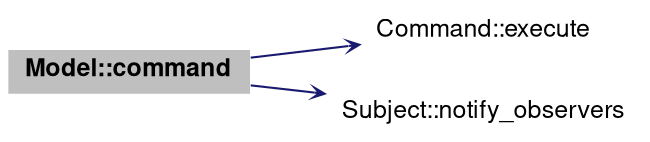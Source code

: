 digraph "Model::command"
{
 // LATEX_PDF_SIZE
  bgcolor="transparent";
  edge [fontname="Helvetica,Arial,sans-serif",fontsize=15,labelfontsize=15 arrowhead=open arrowtail=open arrowsize=0.5];
  node [fontname="Helvetica,Arial,sans-serif",fontsize=15,fontsize=12 shape=plaintext];
  rankdir="LR";
  Node1 [label=<<b>Model::command</b>>,height=0.2,width=0.4,color="black", fillcolor="grey75", style="filled", fontcolor="black",tooltip=" "];
  Node1 -> Node2 [color="midnightblue",style="solid"];
  Node2 [label="Command::execute",height=0.2,width=0.4,color="black",URL="$structCommand.html#acbc1a7f30a3962728ce2e167a032ac87",tooltip=" "];
  Node1 -> Node3 [color="midnightblue",style="solid"];
  Node3 [label="Subject::notify_observers",height=0.2,width=0.4,color="black",URL="$structSubject.html#a156c54b0ef570d0439f2347643192dc3",tooltip=" "];
}
